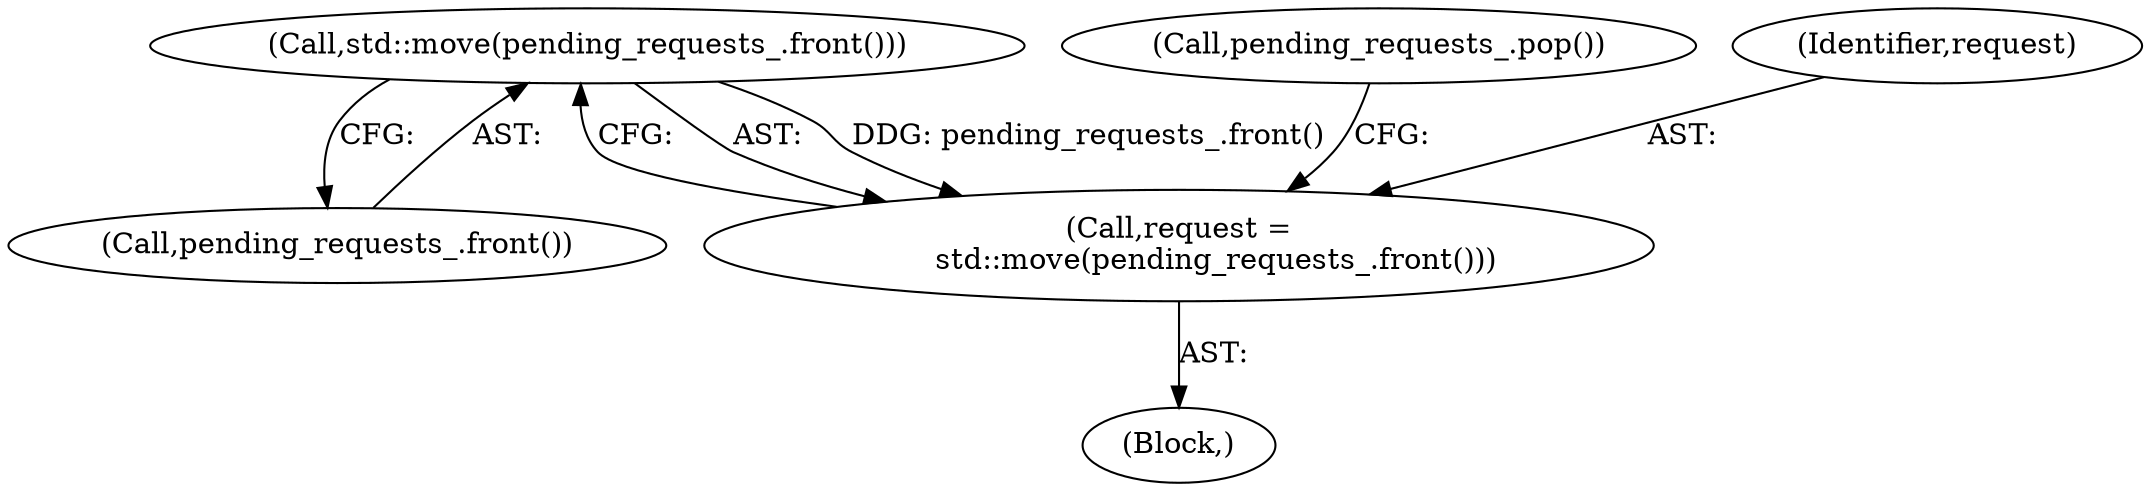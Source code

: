 digraph "0_Chrome_eaf2e8bce3855d362e53034bd83f0e3aff8714e4@API" {
"1000110" [label="(Call,std::move(pending_requests_.front()))"];
"1000108" [label="(Call,request =\n        std::move(pending_requests_.front()))"];
"1000108" [label="(Call,request =\n        std::move(pending_requests_.front()))"];
"1000112" [label="(Call,pending_requests_.pop())"];
"1000111" [label="(Call,pending_requests_.front())"];
"1000110" [label="(Call,std::move(pending_requests_.front()))"];
"1000109" [label="(Identifier,request)"];
"1000106" [label="(Block,)"];
"1000110" -> "1000108"  [label="AST: "];
"1000110" -> "1000111"  [label="CFG: "];
"1000111" -> "1000110"  [label="AST: "];
"1000108" -> "1000110"  [label="CFG: "];
"1000110" -> "1000108"  [label="DDG: pending_requests_.front()"];
"1000108" -> "1000106"  [label="AST: "];
"1000109" -> "1000108"  [label="AST: "];
"1000112" -> "1000108"  [label="CFG: "];
}
